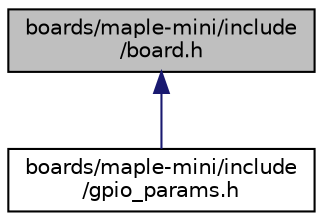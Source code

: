 digraph "boards/maple-mini/include/board.h"
{
 // LATEX_PDF_SIZE
  edge [fontname="Helvetica",fontsize="10",labelfontname="Helvetica",labelfontsize="10"];
  node [fontname="Helvetica",fontsize="10",shape=record];
  Node1 [label="boards/maple-mini/include\l/board.h",height=0.2,width=0.4,color="black", fillcolor="grey75", style="filled", fontcolor="black",tooltip="Board specific definitions for the maple-mini board."];
  Node1 -> Node2 [dir="back",color="midnightblue",fontsize="10",style="solid",fontname="Helvetica"];
  Node2 [label="boards/maple-mini/include\l/gpio_params.h",height=0.2,width=0.4,color="black", fillcolor="white", style="filled",URL="$maple-mini_2include_2gpio__params_8h.html",tooltip="Board specific configuration of direct mapped GPIOs."];
}
